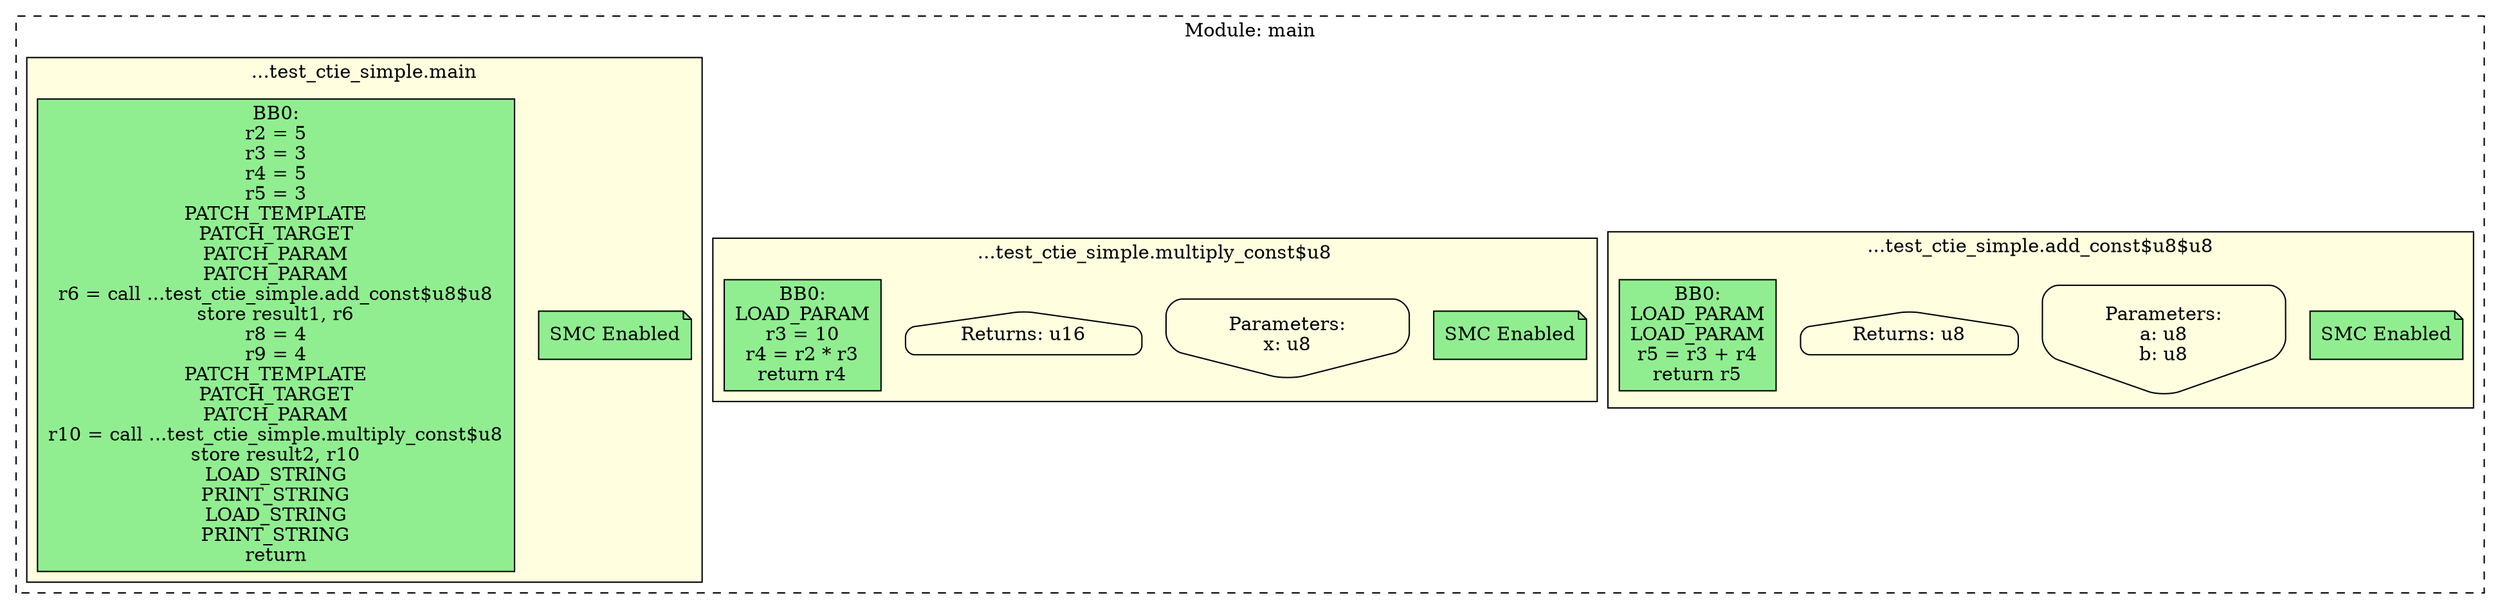 digraph MinZ_MIR {
  rankdir=TB;
  node [shape=box, style=rounded];

  // Module: main
  subgraph cluster_module {
    label="Module: main";
    style=dashed;

    // Function: ...test_ctie_simple.add_const$u8$u8
    subgraph cluster_func_0 {
      label="...test_ctie_simple.add_const$u8$u8";
      style=filled;
      fillcolor=lightyellow;
      "func_0_meta" [label="SMC Enabled", shape=note, style=filled, fillcolor=lightgreen];
      "func_0_params" [label="Parameters:\na: u8\nb: u8", shape=invhouse];
      "func_0_return" [label="Returns: u8", shape=house];
      "func_0_bb0" [label="BB0:\nLOAD_PARAM\nLOAD_PARAM\nr5 = r3 + r4\nreturn r5\n", style=filled, fillcolor=lightgreen];
    }

    // Function: ...test_ctie_simple.multiply_const$u8
    subgraph cluster_func_1 {
      label="...test_ctie_simple.multiply_const$u8";
      style=filled;
      fillcolor=lightyellow;
      "func_1_meta" [label="SMC Enabled", shape=note, style=filled, fillcolor=lightgreen];
      "func_1_params" [label="Parameters:\nx: u8", shape=invhouse];
      "func_1_return" [label="Returns: u16", shape=house];
      "func_1_bb0" [label="BB0:\nLOAD_PARAM\nr3 = 10\nr4 = r2 * r3\nreturn r4\n", style=filled, fillcolor=lightgreen];
    }

    // Function: ...test_ctie_simple.main
    subgraph cluster_func_2 {
      label="...test_ctie_simple.main";
      style=filled;
      fillcolor=lightyellow;
      "func_2_meta" [label="SMC Enabled", shape=note, style=filled, fillcolor=lightgreen];
      "func_2_bb0" [label="BB0:\nr2 = 5\nr3 = 3\nr4 = 5\nr5 = 3\nPATCH_TEMPLATE\nPATCH_TARGET\nPATCH_PARAM\nPATCH_PARAM\nr6 = call ...test_ctie_simple.add_const$u8$u8\nstore result1, r6\nr8 = 4\nr9 = 4\nPATCH_TEMPLATE\nPATCH_TARGET\nPATCH_PARAM\nr10 = call ...test_ctie_simple.multiply_const$u8\nstore result2, r10\nLOAD_STRING\nPRINT_STRING\nLOAD_STRING\nPRINT_STRING\nreturn\n", style=filled, fillcolor=lightgreen];
    }

  }
}
